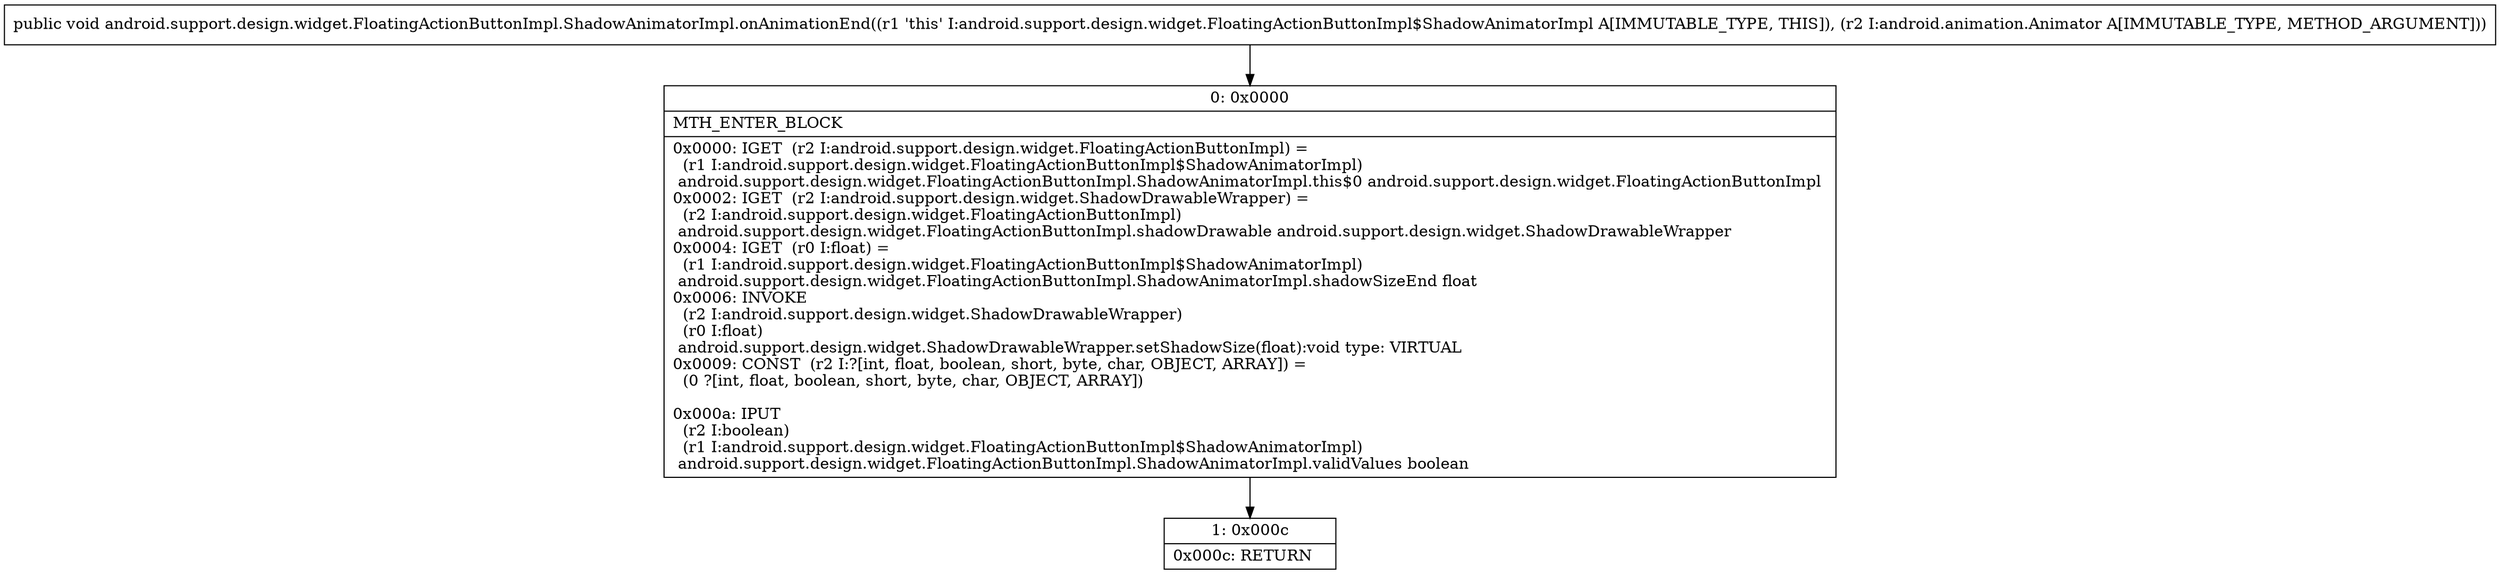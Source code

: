 digraph "CFG forandroid.support.design.widget.FloatingActionButtonImpl.ShadowAnimatorImpl.onAnimationEnd(Landroid\/animation\/Animator;)V" {
Node_0 [shape=record,label="{0\:\ 0x0000|MTH_ENTER_BLOCK\l|0x0000: IGET  (r2 I:android.support.design.widget.FloatingActionButtonImpl) = \l  (r1 I:android.support.design.widget.FloatingActionButtonImpl$ShadowAnimatorImpl)\l android.support.design.widget.FloatingActionButtonImpl.ShadowAnimatorImpl.this$0 android.support.design.widget.FloatingActionButtonImpl \l0x0002: IGET  (r2 I:android.support.design.widget.ShadowDrawableWrapper) = \l  (r2 I:android.support.design.widget.FloatingActionButtonImpl)\l android.support.design.widget.FloatingActionButtonImpl.shadowDrawable android.support.design.widget.ShadowDrawableWrapper \l0x0004: IGET  (r0 I:float) = \l  (r1 I:android.support.design.widget.FloatingActionButtonImpl$ShadowAnimatorImpl)\l android.support.design.widget.FloatingActionButtonImpl.ShadowAnimatorImpl.shadowSizeEnd float \l0x0006: INVOKE  \l  (r2 I:android.support.design.widget.ShadowDrawableWrapper)\l  (r0 I:float)\l android.support.design.widget.ShadowDrawableWrapper.setShadowSize(float):void type: VIRTUAL \l0x0009: CONST  (r2 I:?[int, float, boolean, short, byte, char, OBJECT, ARRAY]) = \l  (0 ?[int, float, boolean, short, byte, char, OBJECT, ARRAY])\l \l0x000a: IPUT  \l  (r2 I:boolean)\l  (r1 I:android.support.design.widget.FloatingActionButtonImpl$ShadowAnimatorImpl)\l android.support.design.widget.FloatingActionButtonImpl.ShadowAnimatorImpl.validValues boolean \l}"];
Node_1 [shape=record,label="{1\:\ 0x000c|0x000c: RETURN   \l}"];
MethodNode[shape=record,label="{public void android.support.design.widget.FloatingActionButtonImpl.ShadowAnimatorImpl.onAnimationEnd((r1 'this' I:android.support.design.widget.FloatingActionButtonImpl$ShadowAnimatorImpl A[IMMUTABLE_TYPE, THIS]), (r2 I:android.animation.Animator A[IMMUTABLE_TYPE, METHOD_ARGUMENT])) }"];
MethodNode -> Node_0;
Node_0 -> Node_1;
}

